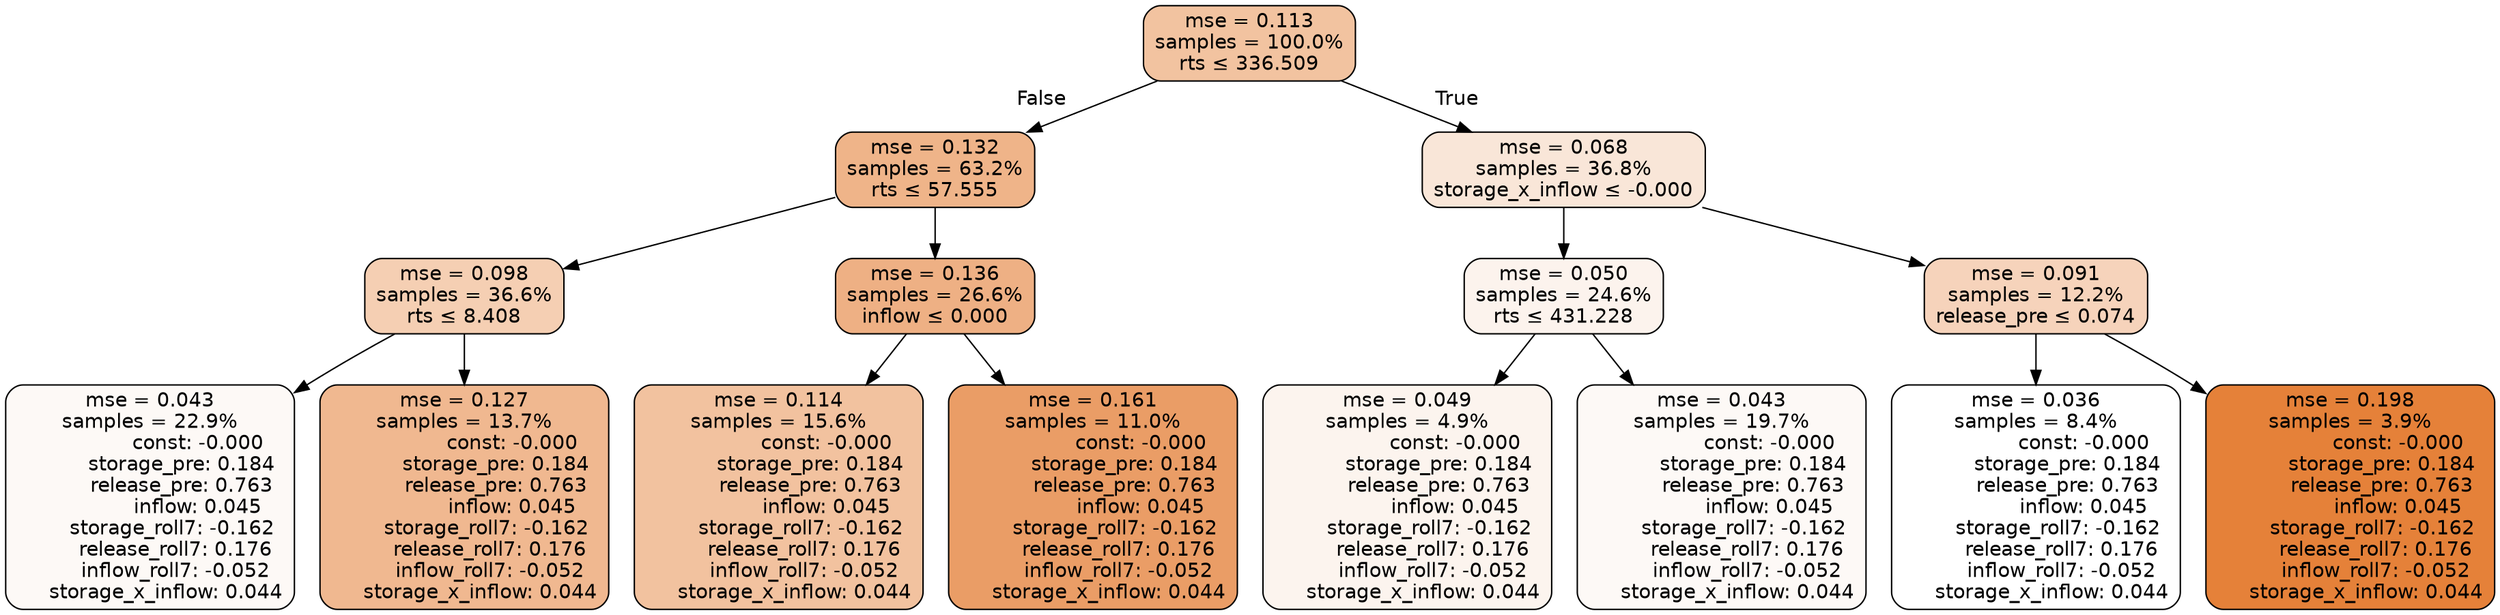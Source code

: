 digraph tree {
node [shape=rectangle, style="filled, rounded", color="black", fontname=helvetica] ;
edge [fontname=helvetica] ;
	"0" [label="mse = 0.113
samples = 100.0%
rts &le; 336.509", fillcolor="#f2c3a0"]
	"1" [label="mse = 0.132
samples = 63.2%
rts &le; 57.555", fillcolor="#efb489"]
	"2" [label="mse = 0.098
samples = 36.6%
rts &le; 8.408", fillcolor="#f5cfb3"]
	"3" [label="mse = 0.043
samples = 22.9%
               const: -0.000
          storage_pre: 0.184
          release_pre: 0.763
               inflow: 0.045
       storage_roll7: -0.162
        release_roll7: 0.176
        inflow_roll7: -0.052
     storage_x_inflow: 0.044", fillcolor="#fdf9f6"]
	"4" [label="mse = 0.127
samples = 13.7%
               const: -0.000
          storage_pre: 0.184
          release_pre: 0.763
               inflow: 0.045
       storage_roll7: -0.162
        release_roll7: 0.176
        inflow_roll7: -0.052
     storage_x_inflow: 0.044", fillcolor="#f0b890"]
	"5" [label="mse = 0.136
samples = 26.6%
inflow &le; 0.000", fillcolor="#eeb084"]
	"6" [label="mse = 0.114
samples = 15.6%
               const: -0.000
          storage_pre: 0.184
          release_pre: 0.763
               inflow: 0.045
       storage_roll7: -0.162
        release_roll7: 0.176
        inflow_roll7: -0.052
     storage_x_inflow: 0.044", fillcolor="#f2c29f"]
	"7" [label="mse = 0.161
samples = 11.0%
               const: -0.000
          storage_pre: 0.184
          release_pre: 0.763
               inflow: 0.045
       storage_roll7: -0.162
        release_roll7: 0.176
        inflow_roll7: -0.052
     storage_x_inflow: 0.044", fillcolor="#ea9d66"]
	"8" [label="mse = 0.068
samples = 36.8%
storage_x_inflow &le; -0.000", fillcolor="#f9e6d8"]
	"9" [label="mse = 0.050
samples = 24.6%
rts &le; 431.228", fillcolor="#fcf3ed"]
	"10" [label="mse = 0.049
samples = 4.9%
               const: -0.000
          storage_pre: 0.184
          release_pre: 0.763
               inflow: 0.045
       storage_roll7: -0.162
        release_roll7: 0.176
        inflow_roll7: -0.052
     storage_x_inflow: 0.044", fillcolor="#fcf4ee"]
	"11" [label="mse = 0.043
samples = 19.7%
               const: -0.000
          storage_pre: 0.184
          release_pre: 0.763
               inflow: 0.045
       storage_roll7: -0.162
        release_roll7: 0.176
        inflow_roll7: -0.052
     storage_x_inflow: 0.044", fillcolor="#fdf9f6"]
	"12" [label="mse = 0.091
samples = 12.2%
release_pre &le; 0.074", fillcolor="#f6d3bb"]
	"13" [label="mse = 0.036
samples = 8.4%
               const: -0.000
          storage_pre: 0.184
          release_pre: 0.763
               inflow: 0.045
       storage_roll7: -0.162
        release_roll7: 0.176
        inflow_roll7: -0.052
     storage_x_inflow: 0.044", fillcolor="#ffffff"]
	"14" [label="mse = 0.198
samples = 3.9%
               const: -0.000
          storage_pre: 0.184
          release_pre: 0.763
               inflow: 0.045
       storage_roll7: -0.162
        release_roll7: 0.176
        inflow_roll7: -0.052
     storage_x_inflow: 0.044", fillcolor="#e58139"]

	"0" -> "1" [labeldistance=2.5, labelangle=45, headlabel="False"]
	"1" -> "2"
	"2" -> "3"
	"2" -> "4"
	"1" -> "5"
	"5" -> "6"
	"5" -> "7"
	"0" -> "8" [labeldistance=2.5, labelangle=-45, headlabel="True"]
	"8" -> "9"
	"9" -> "10"
	"9" -> "11"
	"8" -> "12"
	"12" -> "13"
	"12" -> "14"
}